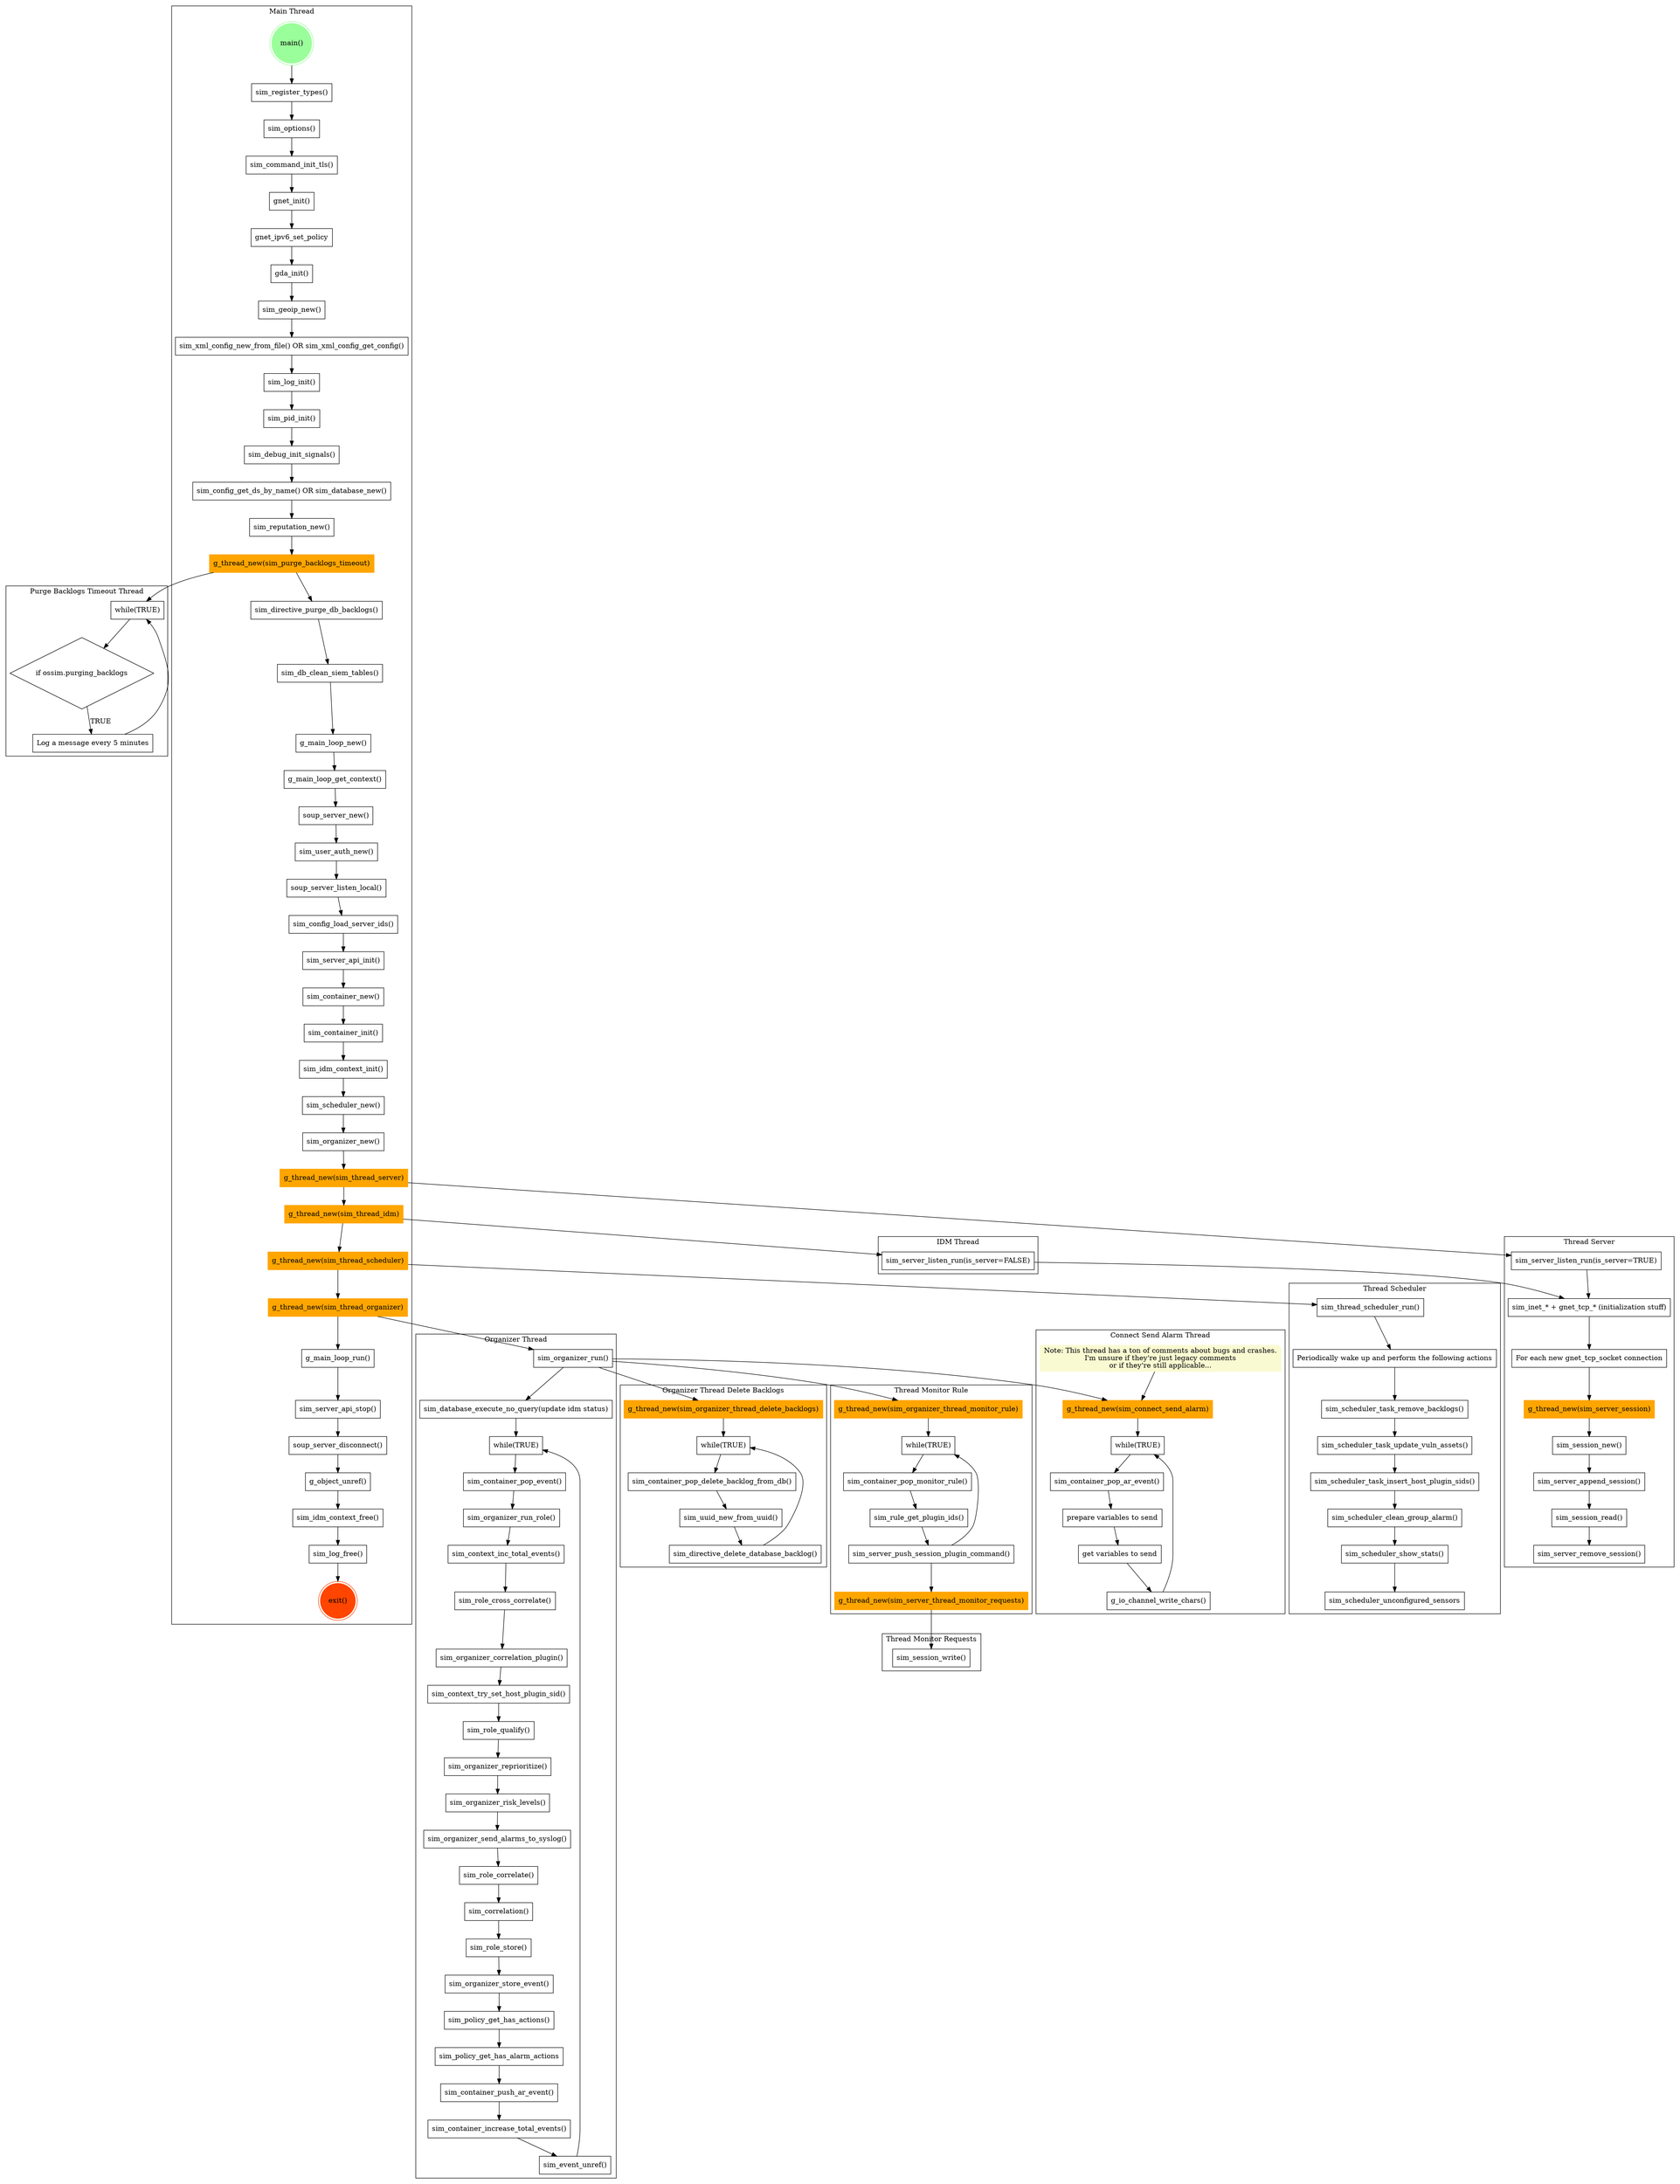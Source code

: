 digraph MessageArchitecture {
    rankdir="TB"
    //nodesep=4

    node[ 
        shape = rectangle
        //style= "filled"
        //color="lightgoldenrodyellow"
    ];

    while1 [label="while(TRUE)"];
    while2 [label="while(TRUE)"];
    while3 [label="while(TRUE)"];
    while4 [label="while(TRUE)"];
    while5 [label="while(TRUE)"];
    
    "main()"[shape=doublecircle, style=filled, color=palegreen1];
    "exit()"[shape=doublecircle, style=filled, color=orangered];
    "g_thread_new(sim_purge_backlogs_timeout)"[style=filled, color=orange];
    "g_thread_new(sim_thread_server)"[style=filled, color=orange];
    "g_thread_new(sim_thread_idm)"[style=filled, color=orange];
    "g_thread_new(sim_server_session)"[style=filled, color=orange];
    "g_thread_new(sim_thread_scheduler)"[style=filled, color=orange];
    "g_thread_new(sim_thread_organizer)"[style=filled, color=orange];
    
    "g_thread_new(sim_organizer_thread_delete_backlogs)"[style=filled, color=orange];
    "g_thread_new(sim_organizer_thread_monitor_rule)"[style=filled, color=orange];
    "g_thread_new(sim_connect_send_alarm)"[style=filled, color=orange];
    "g_thread_new(sim_server_thread_monitor_requests)"[style=filled, color=orange];

    note1 [style="filled", color="lightgoldenrodyellow", shape=note, label="Note: This thread has a ton of comments about bugs and crashes.\n I'm unsure if they're just legacy comments \nor if they're still applicable..."]

    // Main thread
    subgraph clusterMainThread {
      label = "Main Thread";
      "main()" -> "sim_register_types()"
      "sim_register_types()" -> "sim_options()"
      "sim_options()" -> "sim_command_init_tls()"
      "sim_command_init_tls()" -> "gnet_init()"
      "gnet_init()" -> "gnet_ipv6_set_policy"
      "gnet_ipv6_set_policy" ->
      "gda_init()" ->
      "sim_geoip_new()" ->
      "sim_xml_config_new_from_file() OR sim_xml_config_get_config()" ->
      "sim_log_init()" ->
      "sim_pid_init()" ->
      "sim_debug_init_signals()" ->
      "sim_config_get_ds_by_name() OR sim_database_new()" ->
      "sim_reputation_new()" ->
      "g_thread_new(sim_purge_backlogs_timeout)" ->
      "sim_directive_purge_db_backlogs()" ->
      "sim_db_clean_siem_tables()" ->
      "g_main_loop_new()" ->
      "g_main_loop_get_context()" ->
      "soup_server_new()" ->
      "sim_user_auth_new()" ->
      "soup_server_listen_local()" ->
      "sim_config_load_server_ids()" ->
      "sim_server_api_init()" ->
      "sim_container_new()" ->
      "sim_container_init()" ->
      "sim_idm_context_init()" ->
      "sim_scheduler_new()" ->
      "sim_organizer_new()" -> "g_thread_new(sim_thread_server)"
      "g_thread_new(sim_thread_server)" ->
      "g_thread_new(sim_thread_idm)" ->
      "g_thread_new(sim_thread_scheduler)" ->
      "g_thread_new(sim_thread_organizer)" ->
      "g_main_loop_run()" ->
      "sim_server_api_stop()" ->
      "soup_server_disconnect()" ->
      "g_object_unref()" ->
      "sim_idm_context_free()" ->
      "sim_log_free()" ->
      "exit()"
    }

    "if ossim.purging_backlogs"[shape=diamond, height=2]

    // sim_purge_backlogs_timeout thread
    subgraph clusterPurgeBacklogsTimeoutThread {
      label = "Purge Backlogs Timeout Thread";
    "g_thread_new(sim_purge_backlogs_timeout)" -> while1
    while1 -> "if ossim.purging_backlogs"
    "if ossim.purging_backlogs" -> "Log a message every 5 minutes"[label=TRUE]
    "Log a message every 5 minutes" -> while1
    }

    // sim_thread_server thread
    subgraph clusterThreadServer {
      label = "Thread Server";
      "g_thread_new(sim_thread_server)" -> "sim_server_listen_run(is_server=TRUE)"
      "sim_server_listen_run(is_server=TRUE)" -> "sim_inet_* + gnet_tcp_* (initialization stuff)"
      "sim_inet_* + gnet_tcp_* (initialization stuff)" -> "For each new gnet_tcp_socket connection"
      "For each new gnet_tcp_socket connection" -> "g_thread_new(sim_server_session)"
      "g_thread_new(sim_server_session)" -> "sim_session_new()"
      "sim_session_new()" -> "sim_server_append_session()"
      "sim_server_append_session()" -> "sim_session_read()"
      "sim_session_read()" -> "sim_server_remove_session()"
    }

    // sim_thread_idm thread
    subgraph clusterIDMThread {
      label = "IDM Thread";
      "g_thread_new(sim_thread_idm)" -> "sim_server_listen_run(is_server=FALSE)"
      "sim_server_listen_run(is_server=FALSE)" -> "sim_inet_* + gnet_tcp_* (initialization stuff)"
    }

    // sim_thread_scheduler thread
    subgraph clusterThreadScheduler {
      label = "Thread Scheduler";
      "g_thread_new(sim_thread_scheduler)" -> "sim_thread_scheduler_run()"
      "sim_thread_scheduler_run()" -> "Periodically wake up and perform the following actions"
      "Periodically wake up and perform the following actions" -> "sim_scheduler_task_remove_backlogs()"
      "sim_scheduler_task_remove_backlogs()" -> "sim_scheduler_task_update_vuln_assets()"
      "sim_scheduler_task_update_vuln_assets()" -> "sim_scheduler_task_insert_host_plugin_sids()"
      "sim_scheduler_task_insert_host_plugin_sids()" -> "sim_scheduler_clean_group_alarm()"
      "sim_scheduler_clean_group_alarm()" -> "sim_scheduler_show_stats()"
      "sim_scheduler_show_stats()" -> "sim_scheduler_unconfigured_sensors"
    }

    // sim_thread_organizer thread
    subgraph clusterOrganizerThread {
      label = "Organizer Thread";
      "g_thread_new(sim_thread_organizer)" -> "sim_organizer_run()"
      "sim_organizer_run()" -> "sim_database_execute_no_query(update idm status)"
      "sim_database_execute_no_query(update idm status)" -> while2
      while2 -> "sim_container_pop_event()"
      "sim_container_pop_event()" -> "sim_organizer_run_role()"
      "sim_organizer_run_role()" -> "sim_context_inc_total_events()"
      "sim_context_inc_total_events()" -> "sim_role_cross_correlate()"
      "sim_role_cross_correlate()" -> "sim_organizer_correlation_plugin()"
      "sim_organizer_correlation_plugin()" -> "sim_context_try_set_host_plugin_sid()"
      "sim_context_try_set_host_plugin_sid()" -> "sim_role_qualify()"
      "sim_role_qualify()" -> "sim_organizer_reprioritize()"
      "sim_organizer_reprioritize()" -> "sim_organizer_risk_levels()"
      "sim_organizer_risk_levels()" -> "sim_organizer_send_alarms_to_syslog()"
      "sim_organizer_send_alarms_to_syslog()" -> "sim_role_correlate()"
      "sim_role_correlate()" -> "sim_correlation()"
      "sim_correlation()" -> "sim_role_store()"
      "sim_role_store()" -> "sim_organizer_store_event()"
      "sim_organizer_store_event()" -> "sim_policy_get_has_actions()"
      "sim_policy_get_has_actions()" -> "sim_policy_get_has_alarm_actions"
      "sim_policy_get_has_alarm_actions" -> "sim_container_push_ar_event()"
      "sim_container_push_ar_event()" -> "sim_container_increase_total_events()"
      "sim_container_increase_total_events()" -> "sim_event_unref()"
      "sim_event_unref()" -> while2
    }

    // sim_organizer_thread_delete_backlogs thread
    subgraph clusterOrganizerThreadDeleteBacklogs {
      label = "Organizer Thread Delete Backlogs";
      "sim_organizer_run()" -> "g_thread_new(sim_organizer_thread_delete_backlogs)"
      "g_thread_new(sim_organizer_thread_delete_backlogs)" -> while3
      while3 -> "sim_container_pop_delete_backlog_from_db()"
      "sim_container_pop_delete_backlog_from_db()" -> "sim_uuid_new_from_uuid()"
      "sim_uuid_new_from_uuid()" -> "sim_directive_delete_database_backlog()"
      "sim_directive_delete_database_backlog()" -> while3
    }

    // sim_organizer_thread_monitor_rule thread
    subgraph clusterThreadMonitor {
      label = "Thread Monitor Rule";
      "sim_organizer_run()" -> "g_thread_new(sim_organizer_thread_monitor_rule)"
      "g_thread_new(sim_organizer_thread_monitor_rule)" -> while4
      while4 -> "sim_container_pop_monitor_rule()"
      "sim_container_pop_monitor_rule()" -> "sim_rule_get_plugin_ids()"
      "sim_rule_get_plugin_ids()" -> "sim_server_push_session_plugin_command()"
      "sim_server_push_session_plugin_command()" -> while4
      "sim_server_push_session_plugin_command()" -> "g_thread_new(sim_server_thread_monitor_requests)"
    }

    // sim_server_thread_monitor_requests
    subgraph clusterThreadMonitorRequests {
      label = "Thread Monitor Requests";
      "g_thread_new(sim_server_thread_monitor_requests)" -> "sim_session_write()"
    }
    

    // sim_connect_send_alarm thread
    subgraph clusterConnectSendAlarmThread {
      label = "Connect Send Alarm Thread";
      "sim_organizer_run()" -> "g_thread_new(sim_connect_send_alarm)"
      note1 -> "g_thread_new(sim_connect_send_alarm)"
      "g_thread_new(sim_connect_send_alarm)" -> while5
      while5 -> "sim_container_pop_ar_event()"
      "sim_container_pop_ar_event()" -> "prepare variables to send"
      "prepare variables to send" -> "get variables to send"
      "get variables to send" -> "g_io_channel_write_chars()"
      "g_io_channel_write_chars()" -> while5
    }
  }
  